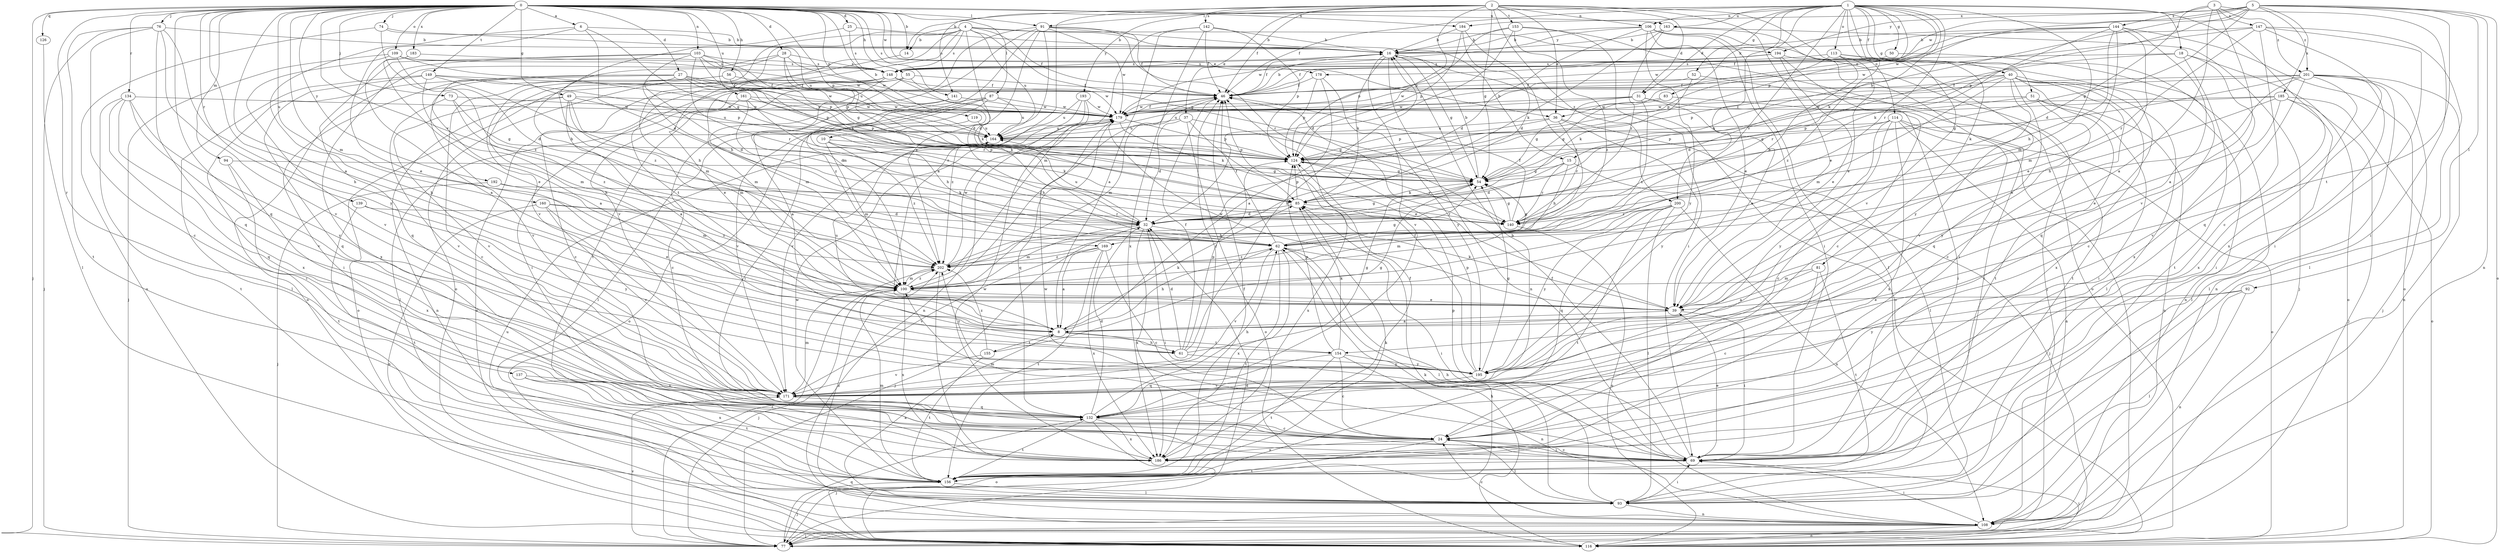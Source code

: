 strict digraph  {
0;
1;
2;
3;
4;
5;
6;
8;
10;
14;
15;
16;
18;
24;
25;
27;
28;
31;
32;
36;
37;
39;
40;
46;
49;
50;
51;
52;
54;
55;
56;
61;
62;
69;
73;
74;
76;
77;
81;
83;
85;
87;
91;
92;
93;
94;
100;
103;
106;
108;
109;
113;
114;
116;
119;
124;
126;
132;
134;
137;
139;
140;
141;
142;
144;
147;
148;
149;
153;
154;
155;
156;
160;
161;
163;
164;
169;
171;
178;
179;
183;
184;
185;
186;
192;
193;
194;
195;
200;
201;
202;
0 -> 6  [label=a];
0 -> 8  [label=a];
0 -> 10  [label=b];
0 -> 14  [label=b];
0 -> 25  [label=d];
0 -> 27  [label=d];
0 -> 28  [label=d];
0 -> 36  [label=e];
0 -> 49  [label=g];
0 -> 55  [label=h];
0 -> 56  [label=h];
0 -> 61  [label=h];
0 -> 73  [label=j];
0 -> 74  [label=j];
0 -> 76  [label=j];
0 -> 77  [label=j];
0 -> 87  [label=l];
0 -> 91  [label=l];
0 -> 94  [label=m];
0 -> 100  [label=m];
0 -> 103  [label=n];
0 -> 109  [label=o];
0 -> 119  [label=p];
0 -> 124  [label=p];
0 -> 126  [label=q];
0 -> 132  [label=q];
0 -> 134  [label=r];
0 -> 137  [label=r];
0 -> 139  [label=r];
0 -> 141  [label=s];
0 -> 149  [label=t];
0 -> 160  [label=u];
0 -> 161  [label=u];
0 -> 163  [label=u];
0 -> 169  [label=v];
0 -> 178  [label=w];
0 -> 183  [label=x];
0 -> 184  [label=x];
0 -> 192  [label=y];
1 -> 14  [label=b];
1 -> 18  [label=c];
1 -> 24  [label=c];
1 -> 31  [label=d];
1 -> 36  [label=e];
1 -> 40  [label=f];
1 -> 46  [label=f];
1 -> 50  [label=g];
1 -> 51  [label=g];
1 -> 52  [label=g];
1 -> 81  [label=k];
1 -> 83  [label=k];
1 -> 85  [label=k];
1 -> 91  [label=l];
1 -> 100  [label=m];
1 -> 106  [label=n];
1 -> 113  [label=o];
1 -> 124  [label=p];
1 -> 140  [label=r];
1 -> 163  [label=u];
1 -> 169  [label=v];
1 -> 171  [label=v];
1 -> 200  [label=z];
2 -> 8  [label=a];
2 -> 31  [label=d];
2 -> 36  [label=e];
2 -> 37  [label=e];
2 -> 39  [label=e];
2 -> 46  [label=f];
2 -> 54  [label=g];
2 -> 106  [label=n];
2 -> 114  [label=o];
2 -> 124  [label=p];
2 -> 141  [label=s];
2 -> 142  [label=s];
2 -> 153  [label=t];
2 -> 193  [label=y];
2 -> 200  [label=z];
3 -> 8  [label=a];
3 -> 32  [label=d];
3 -> 69  [label=i];
3 -> 144  [label=s];
3 -> 147  [label=s];
3 -> 171  [label=v];
3 -> 201  [label=z];
4 -> 14  [label=b];
4 -> 15  [label=b];
4 -> 32  [label=d];
4 -> 46  [label=f];
4 -> 54  [label=g];
4 -> 61  [label=h];
4 -> 116  [label=o];
4 -> 148  [label=s];
4 -> 154  [label=t];
4 -> 164  [label=u];
4 -> 171  [label=v];
4 -> 194  [label=y];
5 -> 15  [label=b];
5 -> 54  [label=g];
5 -> 92  [label=l];
5 -> 108  [label=n];
5 -> 116  [label=o];
5 -> 124  [label=p];
5 -> 154  [label=t];
5 -> 178  [label=w];
5 -> 179  [label=w];
5 -> 184  [label=x];
5 -> 185  [label=x];
5 -> 194  [label=y];
5 -> 201  [label=z];
6 -> 16  [label=b];
6 -> 32  [label=d];
6 -> 39  [label=e];
6 -> 54  [label=g];
6 -> 61  [label=h];
8 -> 61  [label=h];
8 -> 62  [label=h];
8 -> 85  [label=k];
8 -> 154  [label=t];
8 -> 155  [label=t];
8 -> 164  [label=u];
10 -> 62  [label=h];
10 -> 85  [label=k];
10 -> 100  [label=m];
10 -> 124  [label=p];
10 -> 202  [label=z];
14 -> 100  [label=m];
15 -> 32  [label=d];
15 -> 54  [label=g];
15 -> 62  [label=h];
15 -> 77  [label=j];
15 -> 140  [label=r];
16 -> 46  [label=f];
16 -> 54  [label=g];
16 -> 85  [label=k];
16 -> 108  [label=n];
16 -> 116  [label=o];
16 -> 148  [label=s];
16 -> 171  [label=v];
18 -> 116  [label=o];
18 -> 140  [label=r];
18 -> 148  [label=s];
18 -> 156  [label=t];
18 -> 186  [label=x];
24 -> 69  [label=i];
24 -> 77  [label=j];
24 -> 93  [label=l];
24 -> 100  [label=m];
24 -> 186  [label=x];
25 -> 16  [label=b];
25 -> 62  [label=h];
25 -> 148  [label=s];
27 -> 8  [label=a];
27 -> 32  [label=d];
27 -> 46  [label=f];
27 -> 69  [label=i];
27 -> 124  [label=p];
27 -> 164  [label=u];
27 -> 179  [label=w];
27 -> 186  [label=x];
28 -> 54  [label=g];
28 -> 116  [label=o];
28 -> 124  [label=p];
28 -> 148  [label=s];
28 -> 179  [label=w];
28 -> 202  [label=z];
31 -> 39  [label=e];
31 -> 54  [label=g];
31 -> 69  [label=i];
31 -> 164  [label=u];
31 -> 179  [label=w];
31 -> 202  [label=z];
32 -> 54  [label=g];
32 -> 62  [label=h];
32 -> 69  [label=i];
32 -> 77  [label=j];
32 -> 100  [label=m];
32 -> 164  [label=u];
32 -> 186  [label=x];
36 -> 93  [label=l];
36 -> 124  [label=p];
36 -> 140  [label=r];
36 -> 164  [label=u];
36 -> 195  [label=y];
37 -> 32  [label=d];
37 -> 39  [label=e];
37 -> 54  [label=g];
37 -> 116  [label=o];
37 -> 164  [label=u];
39 -> 8  [label=a];
39 -> 69  [label=i];
39 -> 85  [label=k];
39 -> 179  [label=w];
40 -> 24  [label=c];
40 -> 32  [label=d];
40 -> 46  [label=f];
40 -> 93  [label=l];
40 -> 100  [label=m];
40 -> 108  [label=n];
40 -> 124  [label=p];
40 -> 132  [label=q];
40 -> 156  [label=t];
40 -> 171  [label=v];
40 -> 186  [label=x];
46 -> 16  [label=b];
46 -> 100  [label=m];
46 -> 179  [label=w];
49 -> 8  [label=a];
49 -> 85  [label=k];
49 -> 100  [label=m];
49 -> 108  [label=n];
49 -> 164  [label=u];
49 -> 171  [label=v];
49 -> 179  [label=w];
50 -> 24  [label=c];
50 -> 148  [label=s];
51 -> 54  [label=g];
51 -> 69  [label=i];
51 -> 108  [label=n];
51 -> 179  [label=w];
51 -> 195  [label=y];
52 -> 46  [label=f];
52 -> 85  [label=k];
52 -> 156  [label=t];
54 -> 16  [label=b];
54 -> 85  [label=k];
55 -> 24  [label=c];
55 -> 46  [label=f];
55 -> 69  [label=i];
55 -> 100  [label=m];
55 -> 116  [label=o];
55 -> 179  [label=w];
56 -> 24  [label=c];
56 -> 46  [label=f];
56 -> 140  [label=r];
56 -> 171  [label=v];
61 -> 16  [label=b];
61 -> 32  [label=d];
61 -> 46  [label=f];
61 -> 54  [label=g];
61 -> 124  [label=p];
61 -> 195  [label=y];
62 -> 46  [label=f];
62 -> 54  [label=g];
62 -> 69  [label=i];
62 -> 93  [label=l];
62 -> 156  [label=t];
62 -> 171  [label=v];
62 -> 186  [label=x];
62 -> 202  [label=z];
69 -> 24  [label=c];
69 -> 39  [label=e];
69 -> 46  [label=f];
69 -> 124  [label=p];
69 -> 156  [label=t];
69 -> 179  [label=w];
73 -> 54  [label=g];
73 -> 171  [label=v];
73 -> 179  [label=w];
73 -> 202  [label=z];
74 -> 16  [label=b];
74 -> 116  [label=o];
74 -> 164  [label=u];
74 -> 202  [label=z];
76 -> 16  [label=b];
76 -> 24  [label=c];
76 -> 77  [label=j];
76 -> 132  [label=q];
76 -> 156  [label=t];
76 -> 171  [label=v];
76 -> 195  [label=y];
77 -> 85  [label=k];
77 -> 132  [label=q];
77 -> 171  [label=v];
77 -> 202  [label=z];
81 -> 8  [label=a];
81 -> 24  [label=c];
81 -> 100  [label=m];
81 -> 156  [label=t];
83 -> 54  [label=g];
83 -> 69  [label=i];
83 -> 179  [label=w];
85 -> 32  [label=d];
85 -> 124  [label=p];
85 -> 140  [label=r];
87 -> 69  [label=i];
87 -> 93  [label=l];
87 -> 116  [label=o];
87 -> 164  [label=u];
87 -> 171  [label=v];
87 -> 179  [label=w];
91 -> 16  [label=b];
91 -> 32  [label=d];
91 -> 46  [label=f];
91 -> 100  [label=m];
91 -> 140  [label=r];
91 -> 156  [label=t];
91 -> 171  [label=v];
91 -> 179  [label=w];
91 -> 202  [label=z];
92 -> 39  [label=e];
92 -> 93  [label=l];
92 -> 108  [label=n];
92 -> 195  [label=y];
93 -> 8  [label=a];
93 -> 62  [label=h];
93 -> 69  [label=i];
93 -> 108  [label=n];
93 -> 202  [label=z];
94 -> 54  [label=g];
94 -> 156  [label=t];
94 -> 186  [label=x];
100 -> 39  [label=e];
100 -> 46  [label=f];
100 -> 77  [label=j];
100 -> 186  [label=x];
100 -> 202  [label=z];
103 -> 62  [label=h];
103 -> 85  [label=k];
103 -> 124  [label=p];
103 -> 132  [label=q];
103 -> 140  [label=r];
103 -> 148  [label=s];
103 -> 164  [label=u];
103 -> 186  [label=x];
106 -> 16  [label=b];
106 -> 32  [label=d];
106 -> 39  [label=e];
106 -> 69  [label=i];
106 -> 77  [label=j];
106 -> 93  [label=l];
106 -> 179  [label=w];
106 -> 195  [label=y];
108 -> 24  [label=c];
108 -> 69  [label=i];
108 -> 77  [label=j];
108 -> 116  [label=o];
108 -> 164  [label=u];
109 -> 32  [label=d];
109 -> 77  [label=j];
109 -> 124  [label=p];
109 -> 148  [label=s];
109 -> 171  [label=v];
109 -> 179  [label=w];
113 -> 62  [label=h];
113 -> 108  [label=n];
113 -> 124  [label=p];
113 -> 132  [label=q];
113 -> 148  [label=s];
113 -> 195  [label=y];
113 -> 202  [label=z];
114 -> 24  [label=c];
114 -> 77  [label=j];
114 -> 108  [label=n];
114 -> 116  [label=o];
114 -> 124  [label=p];
114 -> 164  [label=u];
114 -> 186  [label=x];
114 -> 195  [label=y];
116 -> 32  [label=d];
116 -> 62  [label=h];
116 -> 69  [label=i];
119 -> 62  [label=h];
119 -> 164  [label=u];
124 -> 54  [label=g];
124 -> 140  [label=r];
124 -> 186  [label=x];
126 -> 93  [label=l];
132 -> 16  [label=b];
132 -> 24  [label=c];
132 -> 32  [label=d];
132 -> 62  [label=h];
132 -> 116  [label=o];
132 -> 156  [label=t];
132 -> 186  [label=x];
134 -> 69  [label=i];
134 -> 132  [label=q];
134 -> 156  [label=t];
134 -> 171  [label=v];
134 -> 179  [label=w];
134 -> 195  [label=y];
137 -> 156  [label=t];
137 -> 171  [label=v];
137 -> 186  [label=x];
139 -> 32  [label=d];
139 -> 156  [label=t];
139 -> 195  [label=y];
140 -> 46  [label=f];
140 -> 54  [label=g];
140 -> 116  [label=o];
141 -> 8  [label=a];
141 -> 24  [label=c];
141 -> 179  [label=w];
142 -> 8  [label=a];
142 -> 16  [label=b];
142 -> 46  [label=f];
142 -> 100  [label=m];
142 -> 124  [label=p];
142 -> 186  [label=x];
144 -> 8  [label=a];
144 -> 16  [label=b];
144 -> 39  [label=e];
144 -> 46  [label=f];
144 -> 62  [label=h];
144 -> 85  [label=k];
144 -> 100  [label=m];
144 -> 116  [label=o];
144 -> 179  [label=w];
147 -> 16  [label=b];
147 -> 69  [label=i];
147 -> 93  [label=l];
147 -> 132  [label=q];
147 -> 140  [label=r];
147 -> 179  [label=w];
147 -> 186  [label=x];
148 -> 39  [label=e];
148 -> 46  [label=f];
148 -> 85  [label=k];
148 -> 100  [label=m];
148 -> 116  [label=o];
148 -> 202  [label=z];
149 -> 46  [label=f];
149 -> 62  [label=h];
149 -> 93  [label=l];
149 -> 100  [label=m];
149 -> 124  [label=p];
149 -> 132  [label=q];
153 -> 16  [label=b];
153 -> 32  [label=d];
153 -> 69  [label=i];
153 -> 116  [label=o];
153 -> 124  [label=p];
153 -> 202  [label=z];
154 -> 24  [label=c];
154 -> 85  [label=k];
154 -> 108  [label=n];
154 -> 124  [label=p];
154 -> 132  [label=q];
154 -> 156  [label=t];
154 -> 195  [label=y];
155 -> 54  [label=g];
155 -> 156  [label=t];
155 -> 171  [label=v];
155 -> 202  [label=z];
156 -> 46  [label=f];
156 -> 77  [label=j];
156 -> 85  [label=k];
156 -> 93  [label=l];
156 -> 100  [label=m];
156 -> 179  [label=w];
160 -> 39  [label=e];
160 -> 108  [label=n];
160 -> 140  [label=r];
160 -> 171  [label=v];
160 -> 202  [label=z];
161 -> 32  [label=d];
161 -> 93  [label=l];
161 -> 124  [label=p];
161 -> 140  [label=r];
161 -> 179  [label=w];
163 -> 16  [label=b];
163 -> 39  [label=e];
163 -> 77  [label=j];
163 -> 85  [label=k];
163 -> 140  [label=r];
164 -> 124  [label=p];
169 -> 8  [label=a];
169 -> 24  [label=c];
169 -> 156  [label=t];
169 -> 171  [label=v];
169 -> 186  [label=x];
169 -> 202  [label=z];
171 -> 46  [label=f];
171 -> 100  [label=m];
171 -> 132  [label=q];
178 -> 8  [label=a];
178 -> 46  [label=f];
178 -> 124  [label=p];
178 -> 195  [label=y];
179 -> 46  [label=f];
179 -> 85  [label=k];
179 -> 124  [label=p];
179 -> 132  [label=q];
179 -> 164  [label=u];
183 -> 8  [label=a];
183 -> 39  [label=e];
183 -> 148  [label=s];
184 -> 16  [label=b];
184 -> 32  [label=d];
184 -> 124  [label=p];
184 -> 202  [label=z];
185 -> 39  [label=e];
185 -> 62  [label=h];
185 -> 77  [label=j];
185 -> 93  [label=l];
185 -> 116  [label=o];
185 -> 124  [label=p];
185 -> 179  [label=w];
186 -> 46  [label=f];
186 -> 179  [label=w];
192 -> 77  [label=j];
192 -> 85  [label=k];
192 -> 100  [label=m];
193 -> 108  [label=n];
193 -> 164  [label=u];
193 -> 171  [label=v];
193 -> 179  [label=w];
193 -> 202  [label=z];
194 -> 24  [label=c];
194 -> 39  [label=e];
194 -> 46  [label=f];
194 -> 69  [label=i];
194 -> 148  [label=s];
195 -> 46  [label=f];
195 -> 54  [label=g];
195 -> 124  [label=p];
195 -> 171  [label=v];
195 -> 202  [label=z];
200 -> 93  [label=l];
200 -> 100  [label=m];
200 -> 108  [label=n];
200 -> 132  [label=q];
200 -> 140  [label=r];
200 -> 156  [label=t];
200 -> 195  [label=y];
201 -> 39  [label=e];
201 -> 46  [label=f];
201 -> 54  [label=g];
201 -> 69  [label=i];
201 -> 77  [label=j];
201 -> 93  [label=l];
201 -> 108  [label=n];
201 -> 171  [label=v];
201 -> 179  [label=w];
201 -> 186  [label=x];
202 -> 54  [label=g];
202 -> 100  [label=m];
202 -> 179  [label=w];
202 -> 186  [label=x];
}
